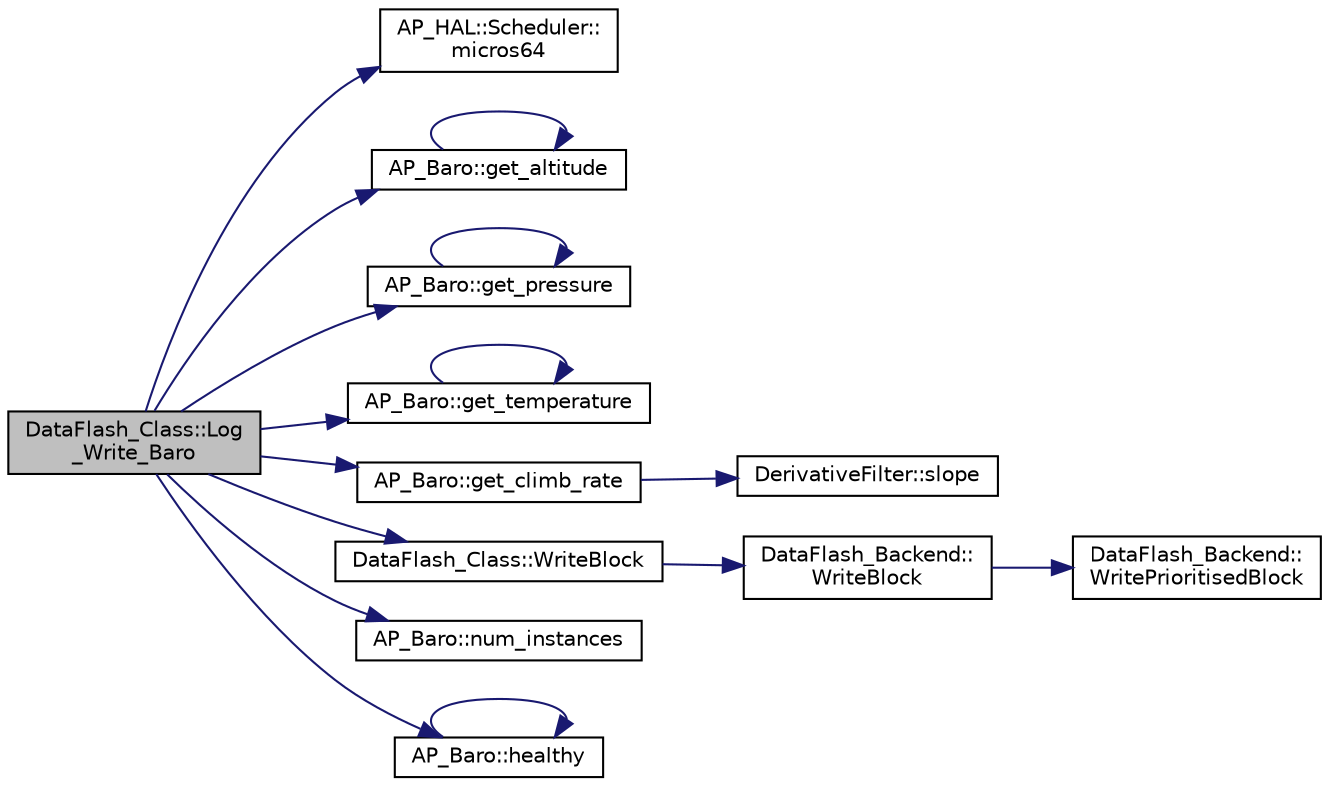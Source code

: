 digraph "DataFlash_Class::Log_Write_Baro"
{
 // INTERACTIVE_SVG=YES
  edge [fontname="Helvetica",fontsize="10",labelfontname="Helvetica",labelfontsize="10"];
  node [fontname="Helvetica",fontsize="10",shape=record];
  rankdir="LR";
  Node1 [label="DataFlash_Class::Log\l_Write_Baro",height=0.2,width=0.4,color="black", fillcolor="grey75", style="filled", fontcolor="black"];
  Node1 -> Node2 [color="midnightblue",fontsize="10",style="solid",fontname="Helvetica"];
  Node2 [label="AP_HAL::Scheduler::\lmicros64",height=0.2,width=0.4,color="black", fillcolor="white", style="filled",URL="$classAP__HAL_1_1Scheduler.html#acfe178fdca7f8d9b22a939b3aac1a84f"];
  Node1 -> Node3 [color="midnightblue",fontsize="10",style="solid",fontname="Helvetica"];
  Node3 [label="AP_Baro::get_altitude",height=0.2,width=0.4,color="black", fillcolor="white", style="filled",URL="$classAP__Baro.html#a984b4dbc11e276e832467253590da933"];
  Node3 -> Node3 [color="midnightblue",fontsize="10",style="solid",fontname="Helvetica"];
  Node1 -> Node4 [color="midnightblue",fontsize="10",style="solid",fontname="Helvetica"];
  Node4 [label="AP_Baro::get_pressure",height=0.2,width=0.4,color="black", fillcolor="white", style="filled",URL="$classAP__Baro.html#aafa0e900262503f0ba84d4cadcf888d7"];
  Node4 -> Node4 [color="midnightblue",fontsize="10",style="solid",fontname="Helvetica"];
  Node1 -> Node5 [color="midnightblue",fontsize="10",style="solid",fontname="Helvetica"];
  Node5 [label="AP_Baro::get_temperature",height=0.2,width=0.4,color="black", fillcolor="white", style="filled",URL="$classAP__Baro.html#a08986d0a15b5b74601f505c9ffb258c2"];
  Node5 -> Node5 [color="midnightblue",fontsize="10",style="solid",fontname="Helvetica"];
  Node1 -> Node6 [color="midnightblue",fontsize="10",style="solid",fontname="Helvetica"];
  Node6 [label="AP_Baro::get_climb_rate",height=0.2,width=0.4,color="black", fillcolor="white", style="filled",URL="$classAP__Baro.html#afd63ca7ecadb313c2217bd9f7e6a7b42"];
  Node6 -> Node7 [color="midnightblue",fontsize="10",style="solid",fontname="Helvetica"];
  Node7 [label="DerivativeFilter::slope",height=0.2,width=0.4,color="black", fillcolor="white", style="filled",URL="$classDerivativeFilter.html#a8641b45206ea4b901e86f67a49de6fc8"];
  Node1 -> Node8 [color="midnightblue",fontsize="10",style="solid",fontname="Helvetica"];
  Node8 [label="DataFlash_Class::WriteBlock",height=0.2,width=0.4,color="black", fillcolor="white", style="filled",URL="$classDataFlash__Class.html#a2838cdd106ad3dd8da69a45dd64117ca"];
  Node8 -> Node9 [color="midnightblue",fontsize="10",style="solid",fontname="Helvetica"];
  Node9 [label="DataFlash_Backend::\lWriteBlock",height=0.2,width=0.4,color="black", fillcolor="white", style="filled",URL="$classDataFlash__Backend.html#aed94b3ad1fd7333ddd7c2e20c3433d52"];
  Node9 -> Node10 [color="midnightblue",fontsize="10",style="solid",fontname="Helvetica"];
  Node10 [label="DataFlash_Backend::\lWritePrioritisedBlock",height=0.2,width=0.4,color="black", fillcolor="white", style="filled",URL="$classDataFlash__Backend.html#a0807326aa0d3df61375bc1c949d2a125"];
  Node1 -> Node11 [color="midnightblue",fontsize="10",style="solid",fontname="Helvetica"];
  Node11 [label="AP_Baro::num_instances",height=0.2,width=0.4,color="black", fillcolor="white", style="filled",URL="$classAP__Baro.html#a1f7196f34a53cd91adbf7f905c7f7244"];
  Node1 -> Node12 [color="midnightblue",fontsize="10",style="solid",fontname="Helvetica"];
  Node12 [label="AP_Baro::healthy",height=0.2,width=0.4,color="black", fillcolor="white", style="filled",URL="$classAP__Baro.html#afdb3b202976bb59dfcc20e6d799029e0"];
  Node12 -> Node12 [color="midnightblue",fontsize="10",style="solid",fontname="Helvetica"];
}
